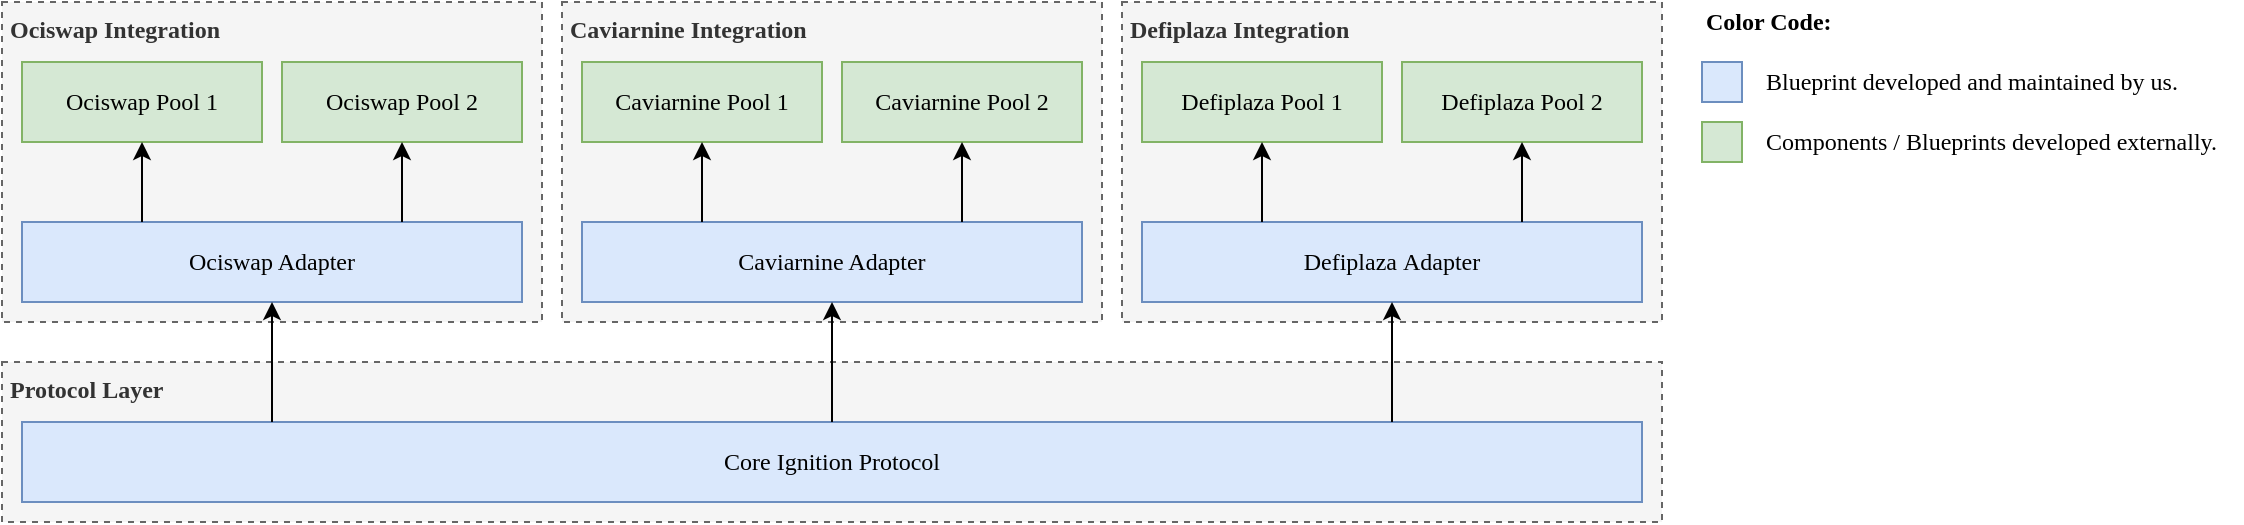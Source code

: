 <mxfile pages="12">
    <diagram id="2GfSnqOr4tm0KIZ31RET" name="Page-12">
        <mxGraphModel dx="1073" dy="990" grid="1" gridSize="10" guides="1" tooltips="1" connect="1" arrows="1" fold="1" page="1" pageScale="1" pageWidth="3300" pageHeight="4681" math="0" shadow="0">
            <root>
                <mxCell id="0"/>
                <mxCell id="1" parent="0"/>
                <mxCell id="XSTYyM3dbi_QJdK2KMwk-22" value="&lt;b&gt;Protocol Layer&lt;/b&gt;" style="rounded=0;whiteSpace=wrap;html=1;dashed=1;fillColor=#f5f5f5;fontColor=#333333;strokeColor=#666666;fontFamily=IBM Plex Sans;fontSource=https%3A%2F%2Ffonts.googleapis.com%2Fcss%3Ffamily%3DIBM%2BPlex%2BSans;verticalAlign=top;connectable=0;spacingLeft=2;align=left;" parent="1" vertex="1">
                    <mxGeometry x="430" y="390" width="830" height="80" as="geometry"/>
                </mxCell>
                <mxCell id="XSTYyM3dbi_QJdK2KMwk-7" value="&lt;b&gt;Ociswap Integration&lt;/b&gt;" style="rounded=0;whiteSpace=wrap;html=1;dashed=1;fillColor=#f5f5f5;fontColor=#333333;strokeColor=#666666;fontFamily=IBM Plex Sans;fontSource=https%3A%2F%2Ffonts.googleapis.com%2Fcss%3Ffamily%3DIBM%2BPlex%2BSans;verticalAlign=top;align=left;spacingRight=3;spacingLeft=2;" parent="1" vertex="1">
                    <mxGeometry x="430" y="210" width="270" height="160" as="geometry"/>
                </mxCell>
                <mxCell id="XSTYyM3dbi_QJdK2KMwk-1" value="Ociswap Pool 1" style="rounded=0;whiteSpace=wrap;html=1;fontFamily=IBM Plex Sans;fontSource=https%3A%2F%2Ffonts.googleapis.com%2Fcss%3Ffamily%3DIBM%2BPlex%2BSans;fillColor=#d5e8d4;strokeColor=#82b366;" parent="1" vertex="1">
                    <mxGeometry x="440" y="240" width="120" height="40" as="geometry"/>
                </mxCell>
                <mxCell id="XSTYyM3dbi_QJdK2KMwk-2" value="Ociswap Pool 2" style="rounded=0;whiteSpace=wrap;html=1;fontFamily=IBM Plex Sans;fontSource=https%3A%2F%2Ffonts.googleapis.com%2Fcss%3Ffamily%3DIBM%2BPlex%2BSans;fillColor=#d5e8d4;strokeColor=#82b366;" parent="1" vertex="1">
                    <mxGeometry x="570" y="240" width="120" height="40" as="geometry"/>
                </mxCell>
                <mxCell id="XSTYyM3dbi_QJdK2KMwk-3" value="Ociswap Adapter" style="rounded=0;whiteSpace=wrap;html=1;fontFamily=IBM Plex Sans;fontSource=https%3A%2F%2Ffonts.googleapis.com%2Fcss%3Ffamily%3DIBM%2BPlex%2BSans;fillColor=#dae8fc;strokeColor=#6c8ebf;" parent="1" vertex="1">
                    <mxGeometry x="440" y="320" width="250" height="40" as="geometry"/>
                </mxCell>
                <mxCell id="XSTYyM3dbi_QJdK2KMwk-5" value="" style="endArrow=none;startArrow=classic;html=1;rounded=0;exitX=0.5;exitY=1;exitDx=0;exitDy=0;entryX=0.24;entryY=0;entryDx=0;entryDy=0;entryPerimeter=0;fontFamily=IBM Plex Sans;fontSource=https%3A%2F%2Ffonts.googleapis.com%2Fcss%3Ffamily%3DIBM%2BPlex%2BSans;endFill=0;" parent="1" target="XSTYyM3dbi_QJdK2KMwk-3" edge="1">
                    <mxGeometry width="50" height="50" relative="1" as="geometry">
                        <mxPoint x="500" y="280" as="sourcePoint"/>
                        <mxPoint x="500" y="310" as="targetPoint"/>
                    </mxGeometry>
                </mxCell>
                <mxCell id="XSTYyM3dbi_QJdK2KMwk-6" value="" style="endArrow=classic;startArrow=none;html=1;rounded=0;entryX=0.5;entryY=1;entryDx=0;entryDy=0;exitX=0.76;exitY=0;exitDx=0;exitDy=0;exitPerimeter=0;fontFamily=IBM Plex Sans;fontSource=https%3A%2F%2Ffonts.googleapis.com%2Fcss%3Ffamily%3DIBM%2BPlex%2BSans;endFill=1;startFill=0;" parent="1" source="XSTYyM3dbi_QJdK2KMwk-3" target="XSTYyM3dbi_QJdK2KMwk-2" edge="1">
                    <mxGeometry width="50" height="50" relative="1" as="geometry">
                        <mxPoint x="590" y="350" as="sourcePoint"/>
                        <mxPoint x="640" y="300" as="targetPoint"/>
                    </mxGeometry>
                </mxCell>
                <mxCell id="XSTYyM3dbi_QJdK2KMwk-8" value="&lt;b&gt;Caviarnine Integration&lt;/b&gt;" style="rounded=0;whiteSpace=wrap;html=1;dashed=1;fillColor=#f5f5f5;fontColor=#333333;strokeColor=#666666;fontFamily=IBM Plex Sans;fontSource=https%3A%2F%2Ffonts.googleapis.com%2Fcss%3Ffamily%3DIBM%2BPlex%2BSans;verticalAlign=top;align=left;spacingLeft=2;" parent="1" vertex="1">
                    <mxGeometry x="710" y="210" width="270" height="160" as="geometry"/>
                </mxCell>
                <mxCell id="XSTYyM3dbi_QJdK2KMwk-9" value="Caviarnine Pool 1" style="rounded=0;whiteSpace=wrap;html=1;fontFamily=IBM Plex Sans;fontSource=https%3A%2F%2Ffonts.googleapis.com%2Fcss%3Ffamily%3DIBM%2BPlex%2BSans;fillColor=#d5e8d4;strokeColor=#82b366;" parent="1" vertex="1">
                    <mxGeometry x="720" y="240" width="120" height="40" as="geometry"/>
                </mxCell>
                <mxCell id="XSTYyM3dbi_QJdK2KMwk-10" value="Caviarnine Pool 2" style="rounded=0;whiteSpace=wrap;html=1;fontFamily=IBM Plex Sans;fontSource=https%3A%2F%2Ffonts.googleapis.com%2Fcss%3Ffamily%3DIBM%2BPlex%2BSans;fillColor=#d5e8d4;strokeColor=#82b366;" parent="1" vertex="1">
                    <mxGeometry x="850" y="240" width="120" height="40" as="geometry"/>
                </mxCell>
                <mxCell id="XSTYyM3dbi_QJdK2KMwk-11" value="Caviarnine Adapter" style="rounded=0;whiteSpace=wrap;html=1;fontFamily=IBM Plex Sans;fontSource=https%3A%2F%2Ffonts.googleapis.com%2Fcss%3Ffamily%3DIBM%2BPlex%2BSans;fillColor=#dae8fc;strokeColor=#6c8ebf;" parent="1" vertex="1">
                    <mxGeometry x="720" y="320" width="250" height="40" as="geometry"/>
                </mxCell>
                <mxCell id="XSTYyM3dbi_QJdK2KMwk-12" value="" style="endArrow=none;startArrow=classic;html=1;rounded=0;exitX=0.5;exitY=1;exitDx=0;exitDy=0;entryX=0.24;entryY=0;entryDx=0;entryDy=0;entryPerimeter=0;fontFamily=IBM Plex Sans;fontSource=https%3A%2F%2Ffonts.googleapis.com%2Fcss%3Ffamily%3DIBM%2BPlex%2BSans;endFill=0;" parent="1" target="XSTYyM3dbi_QJdK2KMwk-11" edge="1">
                    <mxGeometry width="50" height="50" relative="1" as="geometry">
                        <mxPoint x="780" y="280" as="sourcePoint"/>
                        <mxPoint x="780" y="310" as="targetPoint"/>
                    </mxGeometry>
                </mxCell>
                <mxCell id="XSTYyM3dbi_QJdK2KMwk-13" value="" style="endArrow=classic;startArrow=none;html=1;rounded=0;entryX=0.5;entryY=1;entryDx=0;entryDy=0;exitX=0.76;exitY=0;exitDx=0;exitDy=0;exitPerimeter=0;fontFamily=IBM Plex Sans;fontSource=https%3A%2F%2Ffonts.googleapis.com%2Fcss%3Ffamily%3DIBM%2BPlex%2BSans;endFill=1;startFill=0;" parent="1" source="XSTYyM3dbi_QJdK2KMwk-11" target="XSTYyM3dbi_QJdK2KMwk-10" edge="1">
                    <mxGeometry width="50" height="50" relative="1" as="geometry">
                        <mxPoint x="870" y="350" as="sourcePoint"/>
                        <mxPoint x="920" y="300" as="targetPoint"/>
                    </mxGeometry>
                </mxCell>
                <mxCell id="XSTYyM3dbi_QJdK2KMwk-14" value="&lt;b&gt;Defiplaza Integration&lt;/b&gt;" style="rounded=0;whiteSpace=wrap;html=1;dashed=1;fillColor=#f5f5f5;fontColor=#333333;strokeColor=#666666;fontFamily=IBM Plex Sans;fontSource=https%3A%2F%2Ffonts.googleapis.com%2Fcss%3Ffamily%3DIBM%2BPlex%2BSans;verticalAlign=top;align=left;spacingLeft=2;" parent="1" vertex="1">
                    <mxGeometry x="990" y="210" width="270" height="160" as="geometry"/>
                </mxCell>
                <mxCell id="XSTYyM3dbi_QJdK2KMwk-15" value="Defiplaza&amp;nbsp;Pool 1" style="rounded=0;whiteSpace=wrap;html=1;fontFamily=IBM Plex Sans;fontSource=https%3A%2F%2Ffonts.googleapis.com%2Fcss%3Ffamily%3DIBM%2BPlex%2BSans;fillColor=#d5e8d4;strokeColor=#82b366;" parent="1" vertex="1">
                    <mxGeometry x="1000" y="240" width="120" height="40" as="geometry"/>
                </mxCell>
                <mxCell id="XSTYyM3dbi_QJdK2KMwk-16" value="Defiplaza&amp;nbsp;Pool 2" style="rounded=0;whiteSpace=wrap;html=1;fontFamily=IBM Plex Sans;fontSource=https%3A%2F%2Ffonts.googleapis.com%2Fcss%3Ffamily%3DIBM%2BPlex%2BSans;fillColor=#d5e8d4;strokeColor=#82b366;" parent="1" vertex="1">
                    <mxGeometry x="1130" y="240" width="120" height="40" as="geometry"/>
                </mxCell>
                <mxCell id="XSTYyM3dbi_QJdK2KMwk-17" value="Defiplaza&amp;nbsp;Adapter" style="rounded=0;whiteSpace=wrap;html=1;fontFamily=IBM Plex Sans;fontSource=https%3A%2F%2Ffonts.googleapis.com%2Fcss%3Ffamily%3DIBM%2BPlex%2BSans;fillColor=#dae8fc;strokeColor=#6c8ebf;" parent="1" vertex="1">
                    <mxGeometry x="1000" y="320" width="250" height="40" as="geometry"/>
                </mxCell>
                <mxCell id="XSTYyM3dbi_QJdK2KMwk-18" value="" style="endArrow=none;startArrow=classic;html=1;rounded=0;exitX=0.5;exitY=1;exitDx=0;exitDy=0;entryX=0.24;entryY=0;entryDx=0;entryDy=0;entryPerimeter=0;fontFamily=IBM Plex Sans;fontSource=https%3A%2F%2Ffonts.googleapis.com%2Fcss%3Ffamily%3DIBM%2BPlex%2BSans;endFill=0;" parent="1" target="XSTYyM3dbi_QJdK2KMwk-17" edge="1">
                    <mxGeometry width="50" height="50" relative="1" as="geometry">
                        <mxPoint x="1060" y="280" as="sourcePoint"/>
                        <mxPoint x="1060" y="310" as="targetPoint"/>
                    </mxGeometry>
                </mxCell>
                <mxCell id="XSTYyM3dbi_QJdK2KMwk-19" value="" style="endArrow=classic;startArrow=none;html=1;rounded=0;entryX=0.5;entryY=1;entryDx=0;entryDy=0;exitX=0.76;exitY=0;exitDx=0;exitDy=0;exitPerimeter=0;fontFamily=IBM Plex Sans;fontSource=https%3A%2F%2Ffonts.googleapis.com%2Fcss%3Ffamily%3DIBM%2BPlex%2BSans;endFill=1;startFill=0;" parent="1" source="XSTYyM3dbi_QJdK2KMwk-17" target="XSTYyM3dbi_QJdK2KMwk-16" edge="1">
                    <mxGeometry width="50" height="50" relative="1" as="geometry">
                        <mxPoint x="1150" y="350" as="sourcePoint"/>
                        <mxPoint x="1200" y="300" as="targetPoint"/>
                    </mxGeometry>
                </mxCell>
                <mxCell id="XSTYyM3dbi_QJdK2KMwk-21" value="Core Ignition Protocol" style="rounded=0;whiteSpace=wrap;html=1;fontFamily=IBM Plex Sans;fontSource=https%3A%2F%2Ffonts.googleapis.com%2Fcss%3Ffamily%3DIBM%2BPlex%2BSans;fillColor=#dae8fc;strokeColor=#6c8ebf;" parent="1" vertex="1">
                    <mxGeometry x="440" y="420" width="810" height="40" as="geometry"/>
                </mxCell>
                <mxCell id="XSTYyM3dbi_QJdK2KMwk-24" value="" style="endArrow=none;startArrow=classic;html=1;rounded=0;exitX=0.5;exitY=1;exitDx=0;exitDy=0;endFill=0;" parent="1" source="XSTYyM3dbi_QJdK2KMwk-3" edge="1">
                    <mxGeometry width="50" height="50" relative="1" as="geometry">
                        <mxPoint x="640" y="380" as="sourcePoint"/>
                        <mxPoint x="565" y="420" as="targetPoint"/>
                    </mxGeometry>
                </mxCell>
                <mxCell id="XSTYyM3dbi_QJdK2KMwk-25" value="" style="endArrow=classic;startArrow=none;html=1;rounded=0;entryX=0.5;entryY=1;entryDx=0;entryDy=0;exitX=0.5;exitY=0;exitDx=0;exitDy=0;endFill=1;startFill=0;" parent="1" source="XSTYyM3dbi_QJdK2KMwk-21" target="XSTYyM3dbi_QJdK2KMwk-11" edge="1">
                    <mxGeometry width="50" height="50" relative="1" as="geometry">
                        <mxPoint x="810" y="430" as="sourcePoint"/>
                        <mxPoint x="860" y="380" as="targetPoint"/>
                    </mxGeometry>
                </mxCell>
                <mxCell id="XSTYyM3dbi_QJdK2KMwk-26" value="" style="endArrow=classic;startArrow=none;html=1;rounded=0;entryX=0.5;entryY=1;entryDx=0;entryDy=0;endFill=1;startFill=0;" parent="1" target="XSTYyM3dbi_QJdK2KMwk-17" edge="1">
                    <mxGeometry width="50" height="50" relative="1" as="geometry">
                        <mxPoint x="1125" y="420" as="sourcePoint"/>
                        <mxPoint x="1110" y="380" as="targetPoint"/>
                    </mxGeometry>
                </mxCell>
                <mxCell id="XSTYyM3dbi_QJdK2KMwk-28" value="&lt;b&gt;Color Code:&lt;/b&gt;" style="text;html=1;align=left;verticalAlign=middle;whiteSpace=wrap;rounded=0;fontFamily=IBM Plex Sans;fontSource=https%3A%2F%2Ffonts.googleapis.com%2Fcss%3Ffamily%3DIBM%2BPlex%2BSans;" parent="1" vertex="1">
                    <mxGeometry x="1280" y="210" width="80" height="20" as="geometry"/>
                </mxCell>
                <mxCell id="XSTYyM3dbi_QJdK2KMwk-29" value="" style="rounded=0;whiteSpace=wrap;html=1;fillColor=#dae8fc;strokeColor=#6c8ebf;" parent="1" vertex="1">
                    <mxGeometry x="1280" y="240" width="20" height="20" as="geometry"/>
                </mxCell>
                <mxCell id="XSTYyM3dbi_QJdK2KMwk-30" value="Blueprint developed and maintained by us." style="text;html=1;align=left;verticalAlign=middle;whiteSpace=wrap;rounded=0;fontFamily=IBM Plex Sans;fontSource=https%3A%2F%2Ffonts.googleapis.com%2Fcss%3Ffamily%3DIBM%2BPlex%2BSans;" parent="1" vertex="1">
                    <mxGeometry x="1310" y="240" width="240" height="20" as="geometry"/>
                </mxCell>
                <mxCell id="XSTYyM3dbi_QJdK2KMwk-31" value="" style="rounded=0;whiteSpace=wrap;html=1;fillColor=#d5e8d4;strokeColor=#82b366;" parent="1" vertex="1">
                    <mxGeometry x="1280" y="270" width="20" height="20" as="geometry"/>
                </mxCell>
                <mxCell id="XSTYyM3dbi_QJdK2KMwk-32" value="Components / Blueprints developed externally." style="text;html=1;align=left;verticalAlign=middle;whiteSpace=wrap;rounded=0;fontFamily=IBM Plex Sans;fontSource=https%3A%2F%2Ffonts.googleapis.com%2Fcss%3Ffamily%3DIBM%2BPlex%2BSans;" parent="1" vertex="1">
                    <mxGeometry x="1310" y="270" width="240" height="20" as="geometry"/>
                </mxCell>
            </root>
        </mxGraphModel>
    </diagram>
</mxfile>